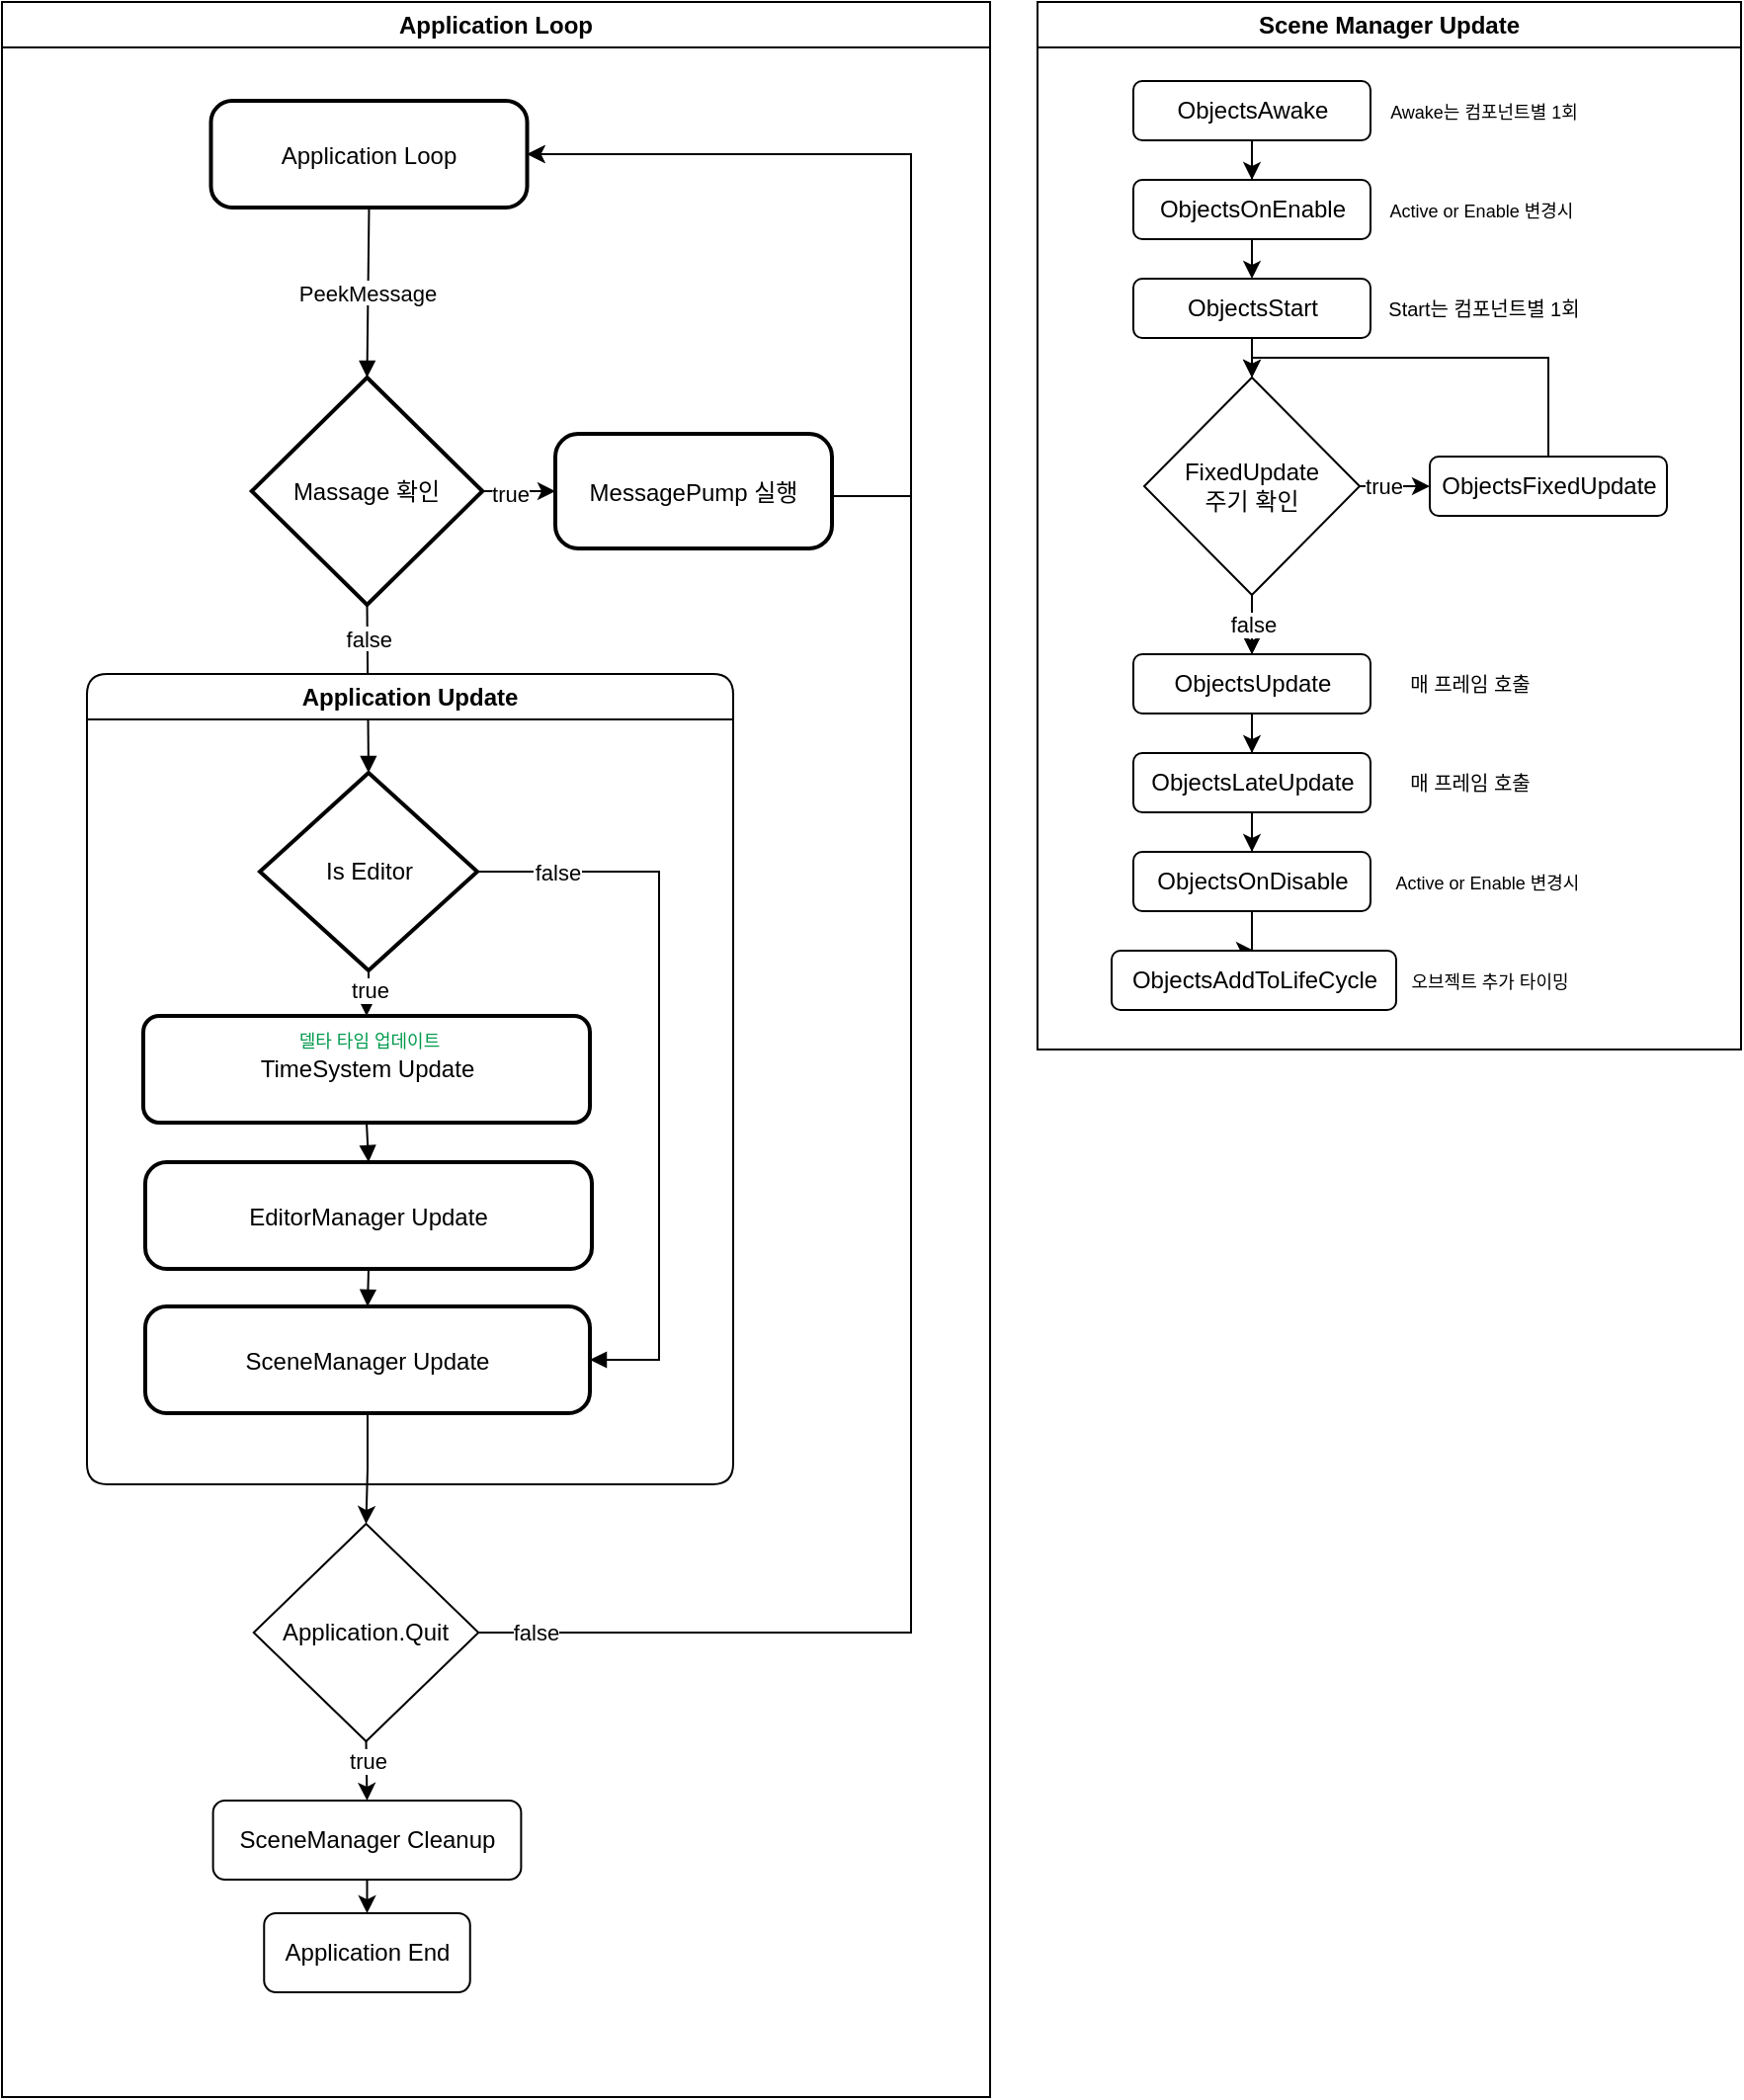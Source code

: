 <mxfile version="26.2.2">
  <diagram id="C5RBs43oDa-KdzZeNtuy" name="Page-1">
    <mxGraphModel dx="2895" dy="2306" grid="1" gridSize="10" guides="1" tooltips="1" connect="1" arrows="1" fold="1" page="1" pageScale="1" pageWidth="827" pageHeight="1169" math="0" shadow="0">
      <root>
        <mxCell id="WIyWlLk6GJQsqaUBKTNV-0" />
        <mxCell id="WIyWlLk6GJQsqaUBKTNV-1" parent="WIyWlLk6GJQsqaUBKTNV-0" />
        <mxCell id="aMiHPkYjvUGEzZOQz3G9-63" value="Application Loop" style="swimlane;whiteSpace=wrap;html=1;" parent="WIyWlLk6GJQsqaUBKTNV-1" vertex="1">
          <mxGeometry x="-110" y="-1160" width="500" height="1060" as="geometry">
            <mxRectangle x="30" y="-210" width="100" height="30" as="alternateBounds" />
          </mxGeometry>
        </mxCell>
        <mxCell id="aMiHPkYjvUGEzZOQz3G9-64" value="" style="group" parent="aMiHPkYjvUGEzZOQz3G9-63" connectable="0" vertex="1">
          <mxGeometry x="20" y="50" width="430" height="970" as="geometry" />
        </mxCell>
        <mxCell id="aMiHPkYjvUGEzZOQz3G9-27" value="Application Loop" style="rounded=1;arcSize=20;strokeWidth=2" parent="aMiHPkYjvUGEzZOQz3G9-64" vertex="1">
          <mxGeometry x="85.75" width="160" height="54" as="geometry" />
        </mxCell>
        <mxCell id="aMiHPkYjvUGEzZOQz3G9-51" value="true" style="edgeStyle=orthogonalEdgeStyle;rounded=0;orthogonalLoop=1;jettySize=auto;html=1;entryX=0;entryY=0.5;entryDx=0;entryDy=0;exitX=1;exitY=0.5;exitDx=0;exitDy=0;" parent="aMiHPkYjvUGEzZOQz3G9-64" source="aMiHPkYjvUGEzZOQz3G9-28" target="aMiHPkYjvUGEzZOQz3G9-29" edge="1">
          <mxGeometry x="-0.235" y="-1" relative="1" as="geometry">
            <mxPoint as="offset" />
          </mxGeometry>
        </mxCell>
        <mxCell id="aMiHPkYjvUGEzZOQz3G9-28" value="Massage 확인" style="rhombus;strokeWidth=2;whiteSpace=wrap;" parent="aMiHPkYjvUGEzZOQz3G9-64" vertex="1">
          <mxGeometry x="106.37" y="140" width="116.75" height="115" as="geometry" />
        </mxCell>
        <mxCell id="8JrmR98-faiE8qJkN5cM-10" style="edgeStyle=orthogonalEdgeStyle;rounded=0;orthogonalLoop=1;jettySize=auto;html=1;entryX=1;entryY=0.5;entryDx=0;entryDy=0;" parent="aMiHPkYjvUGEzZOQz3G9-64" edge="1">
          <mxGeometry relative="1" as="geometry">
            <mxPoint x="245.75" y="27" as="targetPoint" />
            <mxPoint x="340" y="168.5" as="sourcePoint" />
            <Array as="points">
              <mxPoint x="340" y="200" />
              <mxPoint x="440" y="200" />
              <mxPoint x="440" y="27" />
            </Array>
          </mxGeometry>
        </mxCell>
        <mxCell id="aMiHPkYjvUGEzZOQz3G9-29" value="MessagePump 실행" style="rounded=1;arcSize=20;strokeWidth=2" parent="aMiHPkYjvUGEzZOQz3G9-64" vertex="1">
          <mxGeometry x="260" y="168.5" width="140" height="58" as="geometry" />
        </mxCell>
        <mxCell id="aMiHPkYjvUGEzZOQz3G9-38" value="PeekMessage" style="curved=1;startArrow=none;endArrow=block;exitX=0.5;exitY=1;entryX=0.5;entryY=0;rounded=0;" parent="aMiHPkYjvUGEzZOQz3G9-64" source="aMiHPkYjvUGEzZOQz3G9-27" target="aMiHPkYjvUGEzZOQz3G9-28" edge="1">
          <mxGeometry relative="1" as="geometry">
            <Array as="points" />
          </mxGeometry>
        </mxCell>
        <mxCell id="aMiHPkYjvUGEzZOQz3G9-41" value="false" style="curved=0;startArrow=none;endArrow=block;exitX=0.5;exitY=1;entryX=0.5;entryY=0;rounded=0;exitDx=0;exitDy=0;entryDx=0;entryDy=0;" parent="aMiHPkYjvUGEzZOQz3G9-64" source="aMiHPkYjvUGEzZOQz3G9-28" target="aMiHPkYjvUGEzZOQz3G9-31" edge="1">
          <mxGeometry x="-0.6" y="1" relative="1" as="geometry">
            <mxPoint x="276" y="435" as="targetPoint" />
            <mxPoint as="offset" />
          </mxGeometry>
        </mxCell>
        <mxCell id="aMiHPkYjvUGEzZOQz3G9-65" value="Application Update" style="swimlane;whiteSpace=wrap;html=1;rounded=1;" parent="aMiHPkYjvUGEzZOQz3G9-64" vertex="1">
          <mxGeometry x="23" y="290" width="327" height="410" as="geometry">
            <mxRectangle x="23" y="360" width="140" height="30" as="alternateBounds" />
          </mxGeometry>
        </mxCell>
        <mxCell id="8JrmR98-faiE8qJkN5cM-3" value="true" style="edgeStyle=orthogonalEdgeStyle;rounded=0;orthogonalLoop=1;jettySize=auto;html=1;" parent="aMiHPkYjvUGEzZOQz3G9-65" source="aMiHPkYjvUGEzZOQz3G9-31" target="aMiHPkYjvUGEzZOQz3G9-84" edge="1">
          <mxGeometry x="-0.166" relative="1" as="geometry">
            <mxPoint as="offset" />
          </mxGeometry>
        </mxCell>
        <mxCell id="aMiHPkYjvUGEzZOQz3G9-31" value="Is Editor" style="rhombus;strokeWidth=2;whiteSpace=wrap;" parent="aMiHPkYjvUGEzZOQz3G9-65" vertex="1">
          <mxGeometry x="87.5" y="50" width="110" height="100" as="geometry" />
        </mxCell>
        <mxCell id="aMiHPkYjvUGEzZOQz3G9-32" value="EditorManager Update" style="rounded=1;arcSize=20;strokeWidth=2" parent="aMiHPkYjvUGEzZOQz3G9-65" vertex="1">
          <mxGeometry x="29.5" y="247" width="226" height="54" as="geometry" />
        </mxCell>
        <mxCell id="aMiHPkYjvUGEzZOQz3G9-33" value="SceneManager Update" style="rounded=1;arcSize=20;strokeWidth=2" parent="aMiHPkYjvUGEzZOQz3G9-65" vertex="1">
          <mxGeometry x="29.5" y="320" width="225" height="54" as="geometry" />
        </mxCell>
        <mxCell id="aMiHPkYjvUGEzZOQz3G9-43" value="" style="curved=1;startArrow=none;endArrow=block;exitX=0.5;exitY=1;entryX=0.5;entryY=0;rounded=0;exitDx=0;exitDy=0;" parent="aMiHPkYjvUGEzZOQz3G9-65" source="aMiHPkYjvUGEzZOQz3G9-84" target="aMiHPkYjvUGEzZOQz3G9-32" edge="1">
          <mxGeometry x="-0.111" relative="1" as="geometry">
            <mxPoint as="offset" />
          </mxGeometry>
        </mxCell>
        <mxCell id="aMiHPkYjvUGEzZOQz3G9-45" value="false" style="curved=0;startArrow=none;endArrow=block;exitX=1;exitY=0.5;entryX=1;entryY=0.5;rounded=0;exitDx=0;exitDy=0;entryDx=0;entryDy=0;" parent="aMiHPkYjvUGEzZOQz3G9-65" source="aMiHPkYjvUGEzZOQz3G9-31" target="aMiHPkYjvUGEzZOQz3G9-33" edge="1">
          <mxGeometry x="-0.782" relative="1" as="geometry">
            <Array as="points">
              <mxPoint x="289.5" y="100" />
              <mxPoint x="289.5" y="347" />
            </Array>
            <mxPoint as="offset" />
          </mxGeometry>
        </mxCell>
        <mxCell id="aMiHPkYjvUGEzZOQz3G9-48" value="" style="curved=1;startArrow=none;endArrow=block;exitX=0.5;exitY=1;entryX=0.5;entryY=0;rounded=0;exitDx=0;exitDy=0;entryDx=0;entryDy=0;" parent="aMiHPkYjvUGEzZOQz3G9-65" source="aMiHPkYjvUGEzZOQz3G9-32" target="aMiHPkYjvUGEzZOQz3G9-33" edge="1">
          <mxGeometry relative="1" as="geometry">
            <mxPoint x="142.5" y="320" as="targetPoint" />
          </mxGeometry>
        </mxCell>
        <mxCell id="8JrmR98-faiE8qJkN5cM-11" value="" style="group" parent="aMiHPkYjvUGEzZOQz3G9-65" connectable="0" vertex="1">
          <mxGeometry x="28.5" y="170" width="226" height="57" as="geometry" />
        </mxCell>
        <mxCell id="aMiHPkYjvUGEzZOQz3G9-84" value="TimeSystem Update" style="rounded=1;whiteSpace=wrap;html=1;strokeWidth=2;" parent="8JrmR98-faiE8qJkN5cM-11" vertex="1">
          <mxGeometry y="3" width="226" height="54" as="geometry" />
        </mxCell>
        <mxCell id="aMiHPkYjvUGEzZOQz3G9-114" value="&lt;font style=&quot;font-size: 9px;&quot;&gt;델타 타임 업데이트&lt;/font&gt;" style="text;html=1;align=center;verticalAlign=middle;whiteSpace=wrap;rounded=0;labelBorderColor=none;fontColor=#00994C;" parent="8JrmR98-faiE8qJkN5cM-11" vertex="1">
          <mxGeometry x="47" width="134" height="30" as="geometry" />
        </mxCell>
        <mxCell id="aMiHPkYjvUGEzZOQz3G9-56" style="edgeStyle=orthogonalEdgeStyle;rounded=0;orthogonalLoop=1;jettySize=auto;html=1;exitX=0.5;exitY=1;exitDx=0;exitDy=0;entryX=0.5;entryY=0;entryDx=0;entryDy=0;" parent="aMiHPkYjvUGEzZOQz3G9-64" source="aMiHPkYjvUGEzZOQz3G9-33" target="aMiHPkYjvUGEzZOQz3G9-55" edge="1">
          <mxGeometry relative="1" as="geometry">
            <mxPoint x="165" y="810" as="sourcePoint" />
          </mxGeometry>
        </mxCell>
        <mxCell id="aMiHPkYjvUGEzZOQz3G9-75" value="false" style="edgeStyle=orthogonalEdgeStyle;rounded=0;orthogonalLoop=1;jettySize=auto;html=1;entryX=1;entryY=0.5;entryDx=0;entryDy=0;exitX=1;exitY=0.5;exitDx=0;exitDy=0;" parent="aMiHPkYjvUGEzZOQz3G9-64" source="aMiHPkYjvUGEzZOQz3G9-55" target="aMiHPkYjvUGEzZOQz3G9-27" edge="1">
          <mxGeometry x="-0.95" relative="1" as="geometry">
            <Array as="points">
              <mxPoint x="440" y="775" />
              <mxPoint x="440" y="27" />
            </Array>
            <mxPoint as="offset" />
          </mxGeometry>
        </mxCell>
        <mxCell id="8JrmR98-faiE8qJkN5cM-6" value="true" style="edgeStyle=orthogonalEdgeStyle;rounded=0;orthogonalLoop=1;jettySize=auto;html=1;exitX=0.5;exitY=1;exitDx=0;exitDy=0;entryX=0.5;entryY=0;entryDx=0;entryDy=0;" parent="aMiHPkYjvUGEzZOQz3G9-64" source="aMiHPkYjvUGEzZOQz3G9-55" target="8JrmR98-faiE8qJkN5cM-5" edge="1">
          <mxGeometry x="-0.314" relative="1" as="geometry">
            <mxPoint as="offset" />
          </mxGeometry>
        </mxCell>
        <mxCell id="aMiHPkYjvUGEzZOQz3G9-55" value="&lt;span style=&quot;text-wrap-mode: nowrap;&quot;&gt;Application&lt;/span&gt;.Quit" style="rhombus;whiteSpace=wrap;html=1;" parent="aMiHPkYjvUGEzZOQz3G9-64" vertex="1">
          <mxGeometry x="107.37" y="720" width="113.76" height="110" as="geometry" />
        </mxCell>
        <mxCell id="8JrmR98-faiE8qJkN5cM-5" value="SceneManager Cleanup" style="rounded=1;whiteSpace=wrap;html=1;" parent="aMiHPkYjvUGEzZOQz3G9-64" vertex="1">
          <mxGeometry x="86.81" y="860" width="155.88" height="40" as="geometry" />
        </mxCell>
        <mxCell id="aMiHPkYjvUGEzZOQz3G9-57" value="&lt;span style=&quot;text-wrap-mode: nowrap;&quot;&gt;Application&amp;nbsp;&lt;/span&gt;&lt;span style=&quot;background-color: transparent; color: light-dark(rgb(0, 0, 0), rgb(255, 255, 255));&quot;&gt;End&lt;/span&gt;" style="rounded=1;whiteSpace=wrap;html=1;" parent="aMiHPkYjvUGEzZOQz3G9-64" vertex="1">
          <mxGeometry x="112.63" y="917" width="104.25" height="40" as="geometry" />
        </mxCell>
        <mxCell id="aMiHPkYjvUGEzZOQz3G9-58" value="" style="edgeStyle=orthogonalEdgeStyle;rounded=0;orthogonalLoop=1;jettySize=auto;html=1;entryX=0.5;entryY=0;entryDx=0;entryDy=0;exitX=0.5;exitY=1;exitDx=0;exitDy=0;" parent="aMiHPkYjvUGEzZOQz3G9-64" source="8JrmR98-faiE8qJkN5cM-5" target="aMiHPkYjvUGEzZOQz3G9-57" edge="1">
          <mxGeometry relative="1" as="geometry">
            <mxPoint x="290" y="905" as="sourcePoint" />
          </mxGeometry>
        </mxCell>
        <mxCell id="aMiHPkYjvUGEzZOQz3G9-83" value="Scene Manager Update" style="swimlane;whiteSpace=wrap;html=1;" parent="WIyWlLk6GJQsqaUBKTNV-1" vertex="1">
          <mxGeometry x="414" y="-1160" width="356" height="530" as="geometry" />
        </mxCell>
        <mxCell id="aMiHPkYjvUGEzZOQz3G9-92" style="edgeStyle=orthogonalEdgeStyle;rounded=0;orthogonalLoop=1;jettySize=auto;html=1;entryX=0.5;entryY=0;entryDx=0;entryDy=0;" parent="aMiHPkYjvUGEzZOQz3G9-83" source="aMiHPkYjvUGEzZOQz3G9-85" target="aMiHPkYjvUGEzZOQz3G9-91" edge="1">
          <mxGeometry relative="1" as="geometry" />
        </mxCell>
        <mxCell id="aMiHPkYjvUGEzZOQz3G9-85" value="ObjectsAwake" style="rounded=1;whiteSpace=wrap;html=1;" parent="aMiHPkYjvUGEzZOQz3G9-83" vertex="1">
          <mxGeometry x="48.5" y="40" width="120" height="30" as="geometry" />
        </mxCell>
        <mxCell id="aMiHPkYjvUGEzZOQz3G9-94" style="edgeStyle=orthogonalEdgeStyle;rounded=0;orthogonalLoop=1;jettySize=auto;html=1;exitX=0.5;exitY=1;exitDx=0;exitDy=0;entryX=0.5;entryY=0;entryDx=0;entryDy=0;" parent="aMiHPkYjvUGEzZOQz3G9-83" source="aMiHPkYjvUGEzZOQz3G9-91" target="aMiHPkYjvUGEzZOQz3G9-93" edge="1">
          <mxGeometry relative="1" as="geometry" />
        </mxCell>
        <mxCell id="aMiHPkYjvUGEzZOQz3G9-91" value="ObjectsOnEnable" style="rounded=1;whiteSpace=wrap;html=1;" parent="aMiHPkYjvUGEzZOQz3G9-83" vertex="1">
          <mxGeometry x="48.5" y="90" width="120" height="30" as="geometry" />
        </mxCell>
        <mxCell id="aMiHPkYjvUGEzZOQz3G9-97" style="edgeStyle=orthogonalEdgeStyle;rounded=0;orthogonalLoop=1;jettySize=auto;html=1;exitX=0.5;exitY=1;exitDx=0;exitDy=0;entryX=0.5;entryY=0;entryDx=0;entryDy=0;" parent="aMiHPkYjvUGEzZOQz3G9-83" source="aMiHPkYjvUGEzZOQz3G9-93" target="aMiHPkYjvUGEzZOQz3G9-95" edge="1">
          <mxGeometry relative="1" as="geometry" />
        </mxCell>
        <mxCell id="aMiHPkYjvUGEzZOQz3G9-93" value="ObjectsStart" style="rounded=1;whiteSpace=wrap;html=1;" parent="aMiHPkYjvUGEzZOQz3G9-83" vertex="1">
          <mxGeometry x="48.5" y="140" width="120" height="30" as="geometry" />
        </mxCell>
        <mxCell id="aMiHPkYjvUGEzZOQz3G9-102" value="true" style="edgeStyle=orthogonalEdgeStyle;rounded=0;orthogonalLoop=1;jettySize=auto;html=1;exitX=1;exitY=0.5;exitDx=0;exitDy=0;entryX=0;entryY=0.5;entryDx=0;entryDy=0;" parent="aMiHPkYjvUGEzZOQz3G9-83" source="aMiHPkYjvUGEzZOQz3G9-95" target="aMiHPkYjvUGEzZOQz3G9-98" edge="1">
          <mxGeometry x="-0.319" relative="1" as="geometry">
            <mxPoint as="offset" />
          </mxGeometry>
        </mxCell>
        <mxCell id="aMiHPkYjvUGEzZOQz3G9-105" style="edgeStyle=orthogonalEdgeStyle;rounded=0;orthogonalLoop=1;jettySize=auto;html=1;entryX=0.5;entryY=0;entryDx=0;entryDy=0;" parent="aMiHPkYjvUGEzZOQz3G9-83" source="aMiHPkYjvUGEzZOQz3G9-95" target="aMiHPkYjvUGEzZOQz3G9-104" edge="1">
          <mxGeometry relative="1" as="geometry" />
        </mxCell>
        <mxCell id="aMiHPkYjvUGEzZOQz3G9-106" value="false" style="edgeStyle=orthogonalEdgeStyle;rounded=0;orthogonalLoop=1;jettySize=auto;html=1;" parent="aMiHPkYjvUGEzZOQz3G9-83" source="aMiHPkYjvUGEzZOQz3G9-95" target="aMiHPkYjvUGEzZOQz3G9-104" edge="1">
          <mxGeometry relative="1" as="geometry" />
        </mxCell>
        <mxCell id="aMiHPkYjvUGEzZOQz3G9-95" value="FixedUpdate&lt;div&gt;주기 확인&lt;/div&gt;" style="rhombus;whiteSpace=wrap;html=1;" parent="aMiHPkYjvUGEzZOQz3G9-83" vertex="1">
          <mxGeometry x="54" y="190" width="109" height="110" as="geometry" />
        </mxCell>
        <mxCell id="aMiHPkYjvUGEzZOQz3G9-103" style="edgeStyle=orthogonalEdgeStyle;rounded=0;orthogonalLoop=1;jettySize=auto;html=1;entryX=0.5;entryY=0;entryDx=0;entryDy=0;" parent="aMiHPkYjvUGEzZOQz3G9-83" source="aMiHPkYjvUGEzZOQz3G9-98" target="aMiHPkYjvUGEzZOQz3G9-95" edge="1">
          <mxGeometry relative="1" as="geometry">
            <Array as="points">
              <mxPoint x="258.5" y="180" />
              <mxPoint x="108.5" y="180" />
            </Array>
          </mxGeometry>
        </mxCell>
        <mxCell id="aMiHPkYjvUGEzZOQz3G9-98" value="ObjectsFixedUpdate" style="rounded=1;whiteSpace=wrap;html=1;" parent="aMiHPkYjvUGEzZOQz3G9-83" vertex="1">
          <mxGeometry x="198.5" y="230" width="120" height="30" as="geometry" />
        </mxCell>
        <mxCell id="aMiHPkYjvUGEzZOQz3G9-108" style="edgeStyle=orthogonalEdgeStyle;rounded=0;orthogonalLoop=1;jettySize=auto;html=1;entryX=0.5;entryY=0;entryDx=0;entryDy=0;" parent="aMiHPkYjvUGEzZOQz3G9-83" source="aMiHPkYjvUGEzZOQz3G9-104" target="aMiHPkYjvUGEzZOQz3G9-107" edge="1">
          <mxGeometry relative="1" as="geometry" />
        </mxCell>
        <mxCell id="aMiHPkYjvUGEzZOQz3G9-104" value="ObjectsUpdate" style="rounded=1;whiteSpace=wrap;html=1;" parent="aMiHPkYjvUGEzZOQz3G9-83" vertex="1">
          <mxGeometry x="48.5" y="330" width="120" height="30" as="geometry" />
        </mxCell>
        <mxCell id="aMiHPkYjvUGEzZOQz3G9-111" value="" style="edgeStyle=orthogonalEdgeStyle;rounded=0;orthogonalLoop=1;jettySize=auto;html=1;" parent="aMiHPkYjvUGEzZOQz3G9-83" source="aMiHPkYjvUGEzZOQz3G9-107" target="aMiHPkYjvUGEzZOQz3G9-109" edge="1">
          <mxGeometry relative="1" as="geometry" />
        </mxCell>
        <mxCell id="aMiHPkYjvUGEzZOQz3G9-107" value="ObjectsLateUpdate" style="rounded=1;whiteSpace=wrap;html=1;" parent="aMiHPkYjvUGEzZOQz3G9-83" vertex="1">
          <mxGeometry x="48.5" y="380" width="120" height="30" as="geometry" />
        </mxCell>
        <mxCell id="aMiHPkYjvUGEzZOQz3G9-113" value="" style="edgeStyle=orthogonalEdgeStyle;rounded=0;orthogonalLoop=1;jettySize=auto;html=1;" parent="aMiHPkYjvUGEzZOQz3G9-83" source="aMiHPkYjvUGEzZOQz3G9-109" target="aMiHPkYjvUGEzZOQz3G9-112" edge="1">
          <mxGeometry relative="1" as="geometry" />
        </mxCell>
        <mxCell id="aMiHPkYjvUGEzZOQz3G9-109" value="ObjectsOnDisable" style="rounded=1;whiteSpace=wrap;html=1;" parent="aMiHPkYjvUGEzZOQz3G9-83" vertex="1">
          <mxGeometry x="48.5" y="430" width="120" height="30" as="geometry" />
        </mxCell>
        <mxCell id="aMiHPkYjvUGEzZOQz3G9-112" value="ObjectsAddToLifeCycle" style="rounded=1;whiteSpace=wrap;html=1;" parent="aMiHPkYjvUGEzZOQz3G9-83" vertex="1">
          <mxGeometry x="37.5" y="480" width="144" height="30" as="geometry" />
        </mxCell>
        <mxCell id="aMiHPkYjvUGEzZOQz3G9-115" value="&lt;font style=&quot;font-size: 9px;&quot;&gt;Awake는&amp;nbsp;&lt;span style=&quot;background-color: transparent; color: light-dark(rgb(0, 0, 0), rgb(255, 255, 255));&quot;&gt;컴포넌트별 1회&lt;/span&gt;&lt;/font&gt;" style="text;html=1;align=center;verticalAlign=middle;whiteSpace=wrap;rounded=0;" parent="aMiHPkYjvUGEzZOQz3G9-83" vertex="1">
          <mxGeometry x="158.5" y="40" width="134" height="30" as="geometry" />
        </mxCell>
        <mxCell id="aMiHPkYjvUGEzZOQz3G9-116" value="&lt;font style=&quot;font-size: 9px;&quot;&gt;Active or Enable 변경시&lt;span style=&quot;background-color: transparent; color: light-dark(rgb(0, 0, 0), rgb(255, 255, 255));&quot;&gt;&amp;nbsp;&lt;/span&gt;&lt;/font&gt;" style="text;html=1;align=center;verticalAlign=middle;whiteSpace=wrap;rounded=0;" parent="aMiHPkYjvUGEzZOQz3G9-83" vertex="1">
          <mxGeometry x="158.5" y="90" width="134" height="30" as="geometry" />
        </mxCell>
        <mxCell id="aMiHPkYjvUGEzZOQz3G9-117" value="&lt;font size=&quot;1&quot;&gt;Start는 컴포넌트별 1회&lt;/font&gt;" style="text;html=1;align=center;verticalAlign=middle;whiteSpace=wrap;rounded=0;" parent="aMiHPkYjvUGEzZOQz3G9-83" vertex="1">
          <mxGeometry x="158.5" y="140" width="134" height="30" as="geometry" />
        </mxCell>
        <mxCell id="aMiHPkYjvUGEzZOQz3G9-118" value="&lt;font style=&quot;font-size: 9px;&quot;&gt;Active or Enable 변경시&lt;span style=&quot;background-color: transparent; color: light-dark(rgb(0, 0, 0), rgb(255, 255, 255));&quot;&gt;&amp;nbsp;&lt;/span&gt;&lt;/font&gt;" style="text;html=1;align=center;verticalAlign=middle;whiteSpace=wrap;rounded=0;" parent="aMiHPkYjvUGEzZOQz3G9-83" vertex="1">
          <mxGeometry x="168.5" y="430" width="120" height="30" as="geometry" />
        </mxCell>
        <mxCell id="aMiHPkYjvUGEzZOQz3G9-119" value="&lt;font size=&quot;1&quot;&gt;매 프레임 호출&lt;/font&gt;" style="text;html=1;align=center;verticalAlign=middle;whiteSpace=wrap;rounded=0;" parent="aMiHPkYjvUGEzZOQz3G9-83" vertex="1">
          <mxGeometry x="158.5" y="330" width="120" height="30" as="geometry" />
        </mxCell>
        <mxCell id="aMiHPkYjvUGEzZOQz3G9-120" value="&lt;font size=&quot;1&quot;&gt;매 프레임 호출&lt;/font&gt;" style="text;html=1;align=center;verticalAlign=middle;whiteSpace=wrap;rounded=0;" parent="aMiHPkYjvUGEzZOQz3G9-83" vertex="1">
          <mxGeometry x="158.5" y="380" width="120" height="30" as="geometry" />
        </mxCell>
        <mxCell id="aMiHPkYjvUGEzZOQz3G9-121" value="&lt;font style=&quot;font-size: 9px;&quot;&gt;오브젝트 추가 타이밍&lt;/font&gt;" style="text;html=1;align=center;verticalAlign=middle;whiteSpace=wrap;rounded=0;" parent="aMiHPkYjvUGEzZOQz3G9-83" vertex="1">
          <mxGeometry x="168.5" y="480" width="120" height="30" as="geometry" />
        </mxCell>
      </root>
    </mxGraphModel>
  </diagram>
</mxfile>
